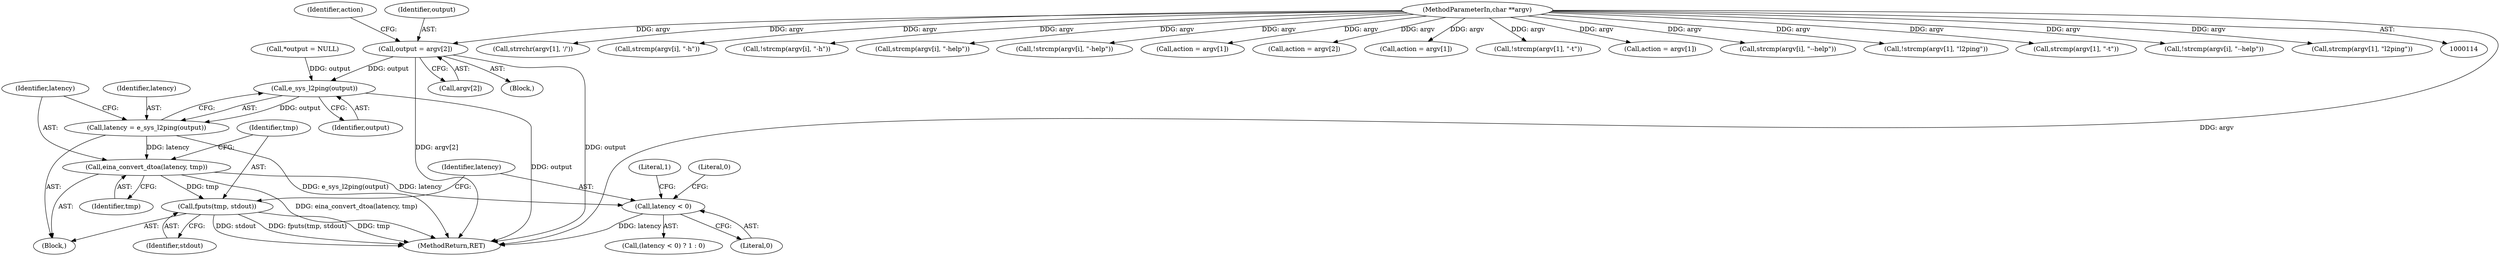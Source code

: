 digraph "0_enlightment_666df815cd86a50343859bce36c5cf968c5f38b0@array" {
"1000216" [label="(Call,output = argv[2])"];
"1000116" [label="(MethodParameterIn,char **argv)"];
"1000378" [label="(Call,e_sys_l2ping(output))"];
"1000376" [label="(Call,latency = e_sys_l2ping(output))"];
"1000380" [label="(Call,eina_convert_dtoa(latency, tmp))"];
"1000383" [label="(Call,fputs(tmp, stdout))"];
"1000388" [label="(Call,latency < 0)"];
"1000384" [label="(Identifier,tmp)"];
"1000381" [label="(Identifier,latency)"];
"1000226" [label="(Call,strrchr(argv[1], '/'))"];
"1000154" [label="(Call,strcmp(argv[i], \"-h\"))"];
"1000391" [label="(Literal,1)"];
"1000373" [label="(Block,)"];
"1000153" [label="(Call,!strcmp(argv[i], \"-h\"))"];
"1000387" [label="(Call,(latency < 0) ? 1 : 0)"];
"1000161" [label="(Call,strcmp(argv[i], \"-help\"))"];
"1000216" [label="(Call,output = argv[2])"];
"1000160" [label="(Call,!strcmp(argv[i], \"-help\"))"];
"1000383" [label="(Call,fputs(tmp, stdout))"];
"1000377" [label="(Identifier,latency)"];
"1000382" [label="(Identifier,tmp)"];
"1000378" [label="(Call,e_sys_l2ping(output))"];
"1000274" [label="(Call,action = argv[1])"];
"1000197" [label="(Call,action = argv[2])"];
"1000211" [label="(Call,action = argv[1])"];
"1000376" [label="(Call,latency = e_sys_l2ping(output))"];
"1000379" [label="(Identifier,output)"];
"1000187" [label="(Call,!strcmp(argv[1], \"-t\"))"];
"1000263" [label="(Call,action = argv[1])"];
"1000730" [label="(MethodReturn,RET)"];
"1000116" [label="(MethodParameterIn,char **argv)"];
"1000167" [label="(Call,strcmp(argv[i], \"--help\"))"];
"1000204" [label="(Call,!strcmp(argv[1], \"l2ping\"))"];
"1000285" [label="(Identifier,action)"];
"1000217" [label="(Identifier,output)"];
"1000392" [label="(Literal,0)"];
"1000390" [label="(Literal,0)"];
"1000388" [label="(Call,latency < 0)"];
"1000188" [label="(Call,strcmp(argv[1], \"-t\"))"];
"1000130" [label="(Call,*output = NULL)"];
"1000166" [label="(Call,!strcmp(argv[i], \"--help\"))"];
"1000380" [label="(Call,eina_convert_dtoa(latency, tmp))"];
"1000389" [label="(Identifier,latency)"];
"1000218" [label="(Call,argv[2])"];
"1000385" [label="(Identifier,stdout)"];
"1000205" [label="(Call,strcmp(argv[1], \"l2ping\"))"];
"1000210" [label="(Block,)"];
"1000216" -> "1000210"  [label="AST: "];
"1000216" -> "1000218"  [label="CFG: "];
"1000217" -> "1000216"  [label="AST: "];
"1000218" -> "1000216"  [label="AST: "];
"1000285" -> "1000216"  [label="CFG: "];
"1000216" -> "1000730"  [label="DDG: output"];
"1000216" -> "1000730"  [label="DDG: argv[2]"];
"1000116" -> "1000216"  [label="DDG: argv"];
"1000216" -> "1000378"  [label="DDG: output"];
"1000116" -> "1000114"  [label="AST: "];
"1000116" -> "1000730"  [label="DDG: argv"];
"1000116" -> "1000153"  [label="DDG: argv"];
"1000116" -> "1000154"  [label="DDG: argv"];
"1000116" -> "1000160"  [label="DDG: argv"];
"1000116" -> "1000161"  [label="DDG: argv"];
"1000116" -> "1000166"  [label="DDG: argv"];
"1000116" -> "1000167"  [label="DDG: argv"];
"1000116" -> "1000187"  [label="DDG: argv"];
"1000116" -> "1000188"  [label="DDG: argv"];
"1000116" -> "1000197"  [label="DDG: argv"];
"1000116" -> "1000204"  [label="DDG: argv"];
"1000116" -> "1000205"  [label="DDG: argv"];
"1000116" -> "1000211"  [label="DDG: argv"];
"1000116" -> "1000226"  [label="DDG: argv"];
"1000116" -> "1000263"  [label="DDG: argv"];
"1000116" -> "1000274"  [label="DDG: argv"];
"1000378" -> "1000376"  [label="AST: "];
"1000378" -> "1000379"  [label="CFG: "];
"1000379" -> "1000378"  [label="AST: "];
"1000376" -> "1000378"  [label="CFG: "];
"1000378" -> "1000730"  [label="DDG: output"];
"1000378" -> "1000376"  [label="DDG: output"];
"1000130" -> "1000378"  [label="DDG: output"];
"1000376" -> "1000373"  [label="AST: "];
"1000377" -> "1000376"  [label="AST: "];
"1000381" -> "1000376"  [label="CFG: "];
"1000376" -> "1000730"  [label="DDG: e_sys_l2ping(output)"];
"1000376" -> "1000380"  [label="DDG: latency"];
"1000380" -> "1000373"  [label="AST: "];
"1000380" -> "1000382"  [label="CFG: "];
"1000381" -> "1000380"  [label="AST: "];
"1000382" -> "1000380"  [label="AST: "];
"1000384" -> "1000380"  [label="CFG: "];
"1000380" -> "1000730"  [label="DDG: eina_convert_dtoa(latency, tmp)"];
"1000380" -> "1000383"  [label="DDG: tmp"];
"1000380" -> "1000388"  [label="DDG: latency"];
"1000383" -> "1000373"  [label="AST: "];
"1000383" -> "1000385"  [label="CFG: "];
"1000384" -> "1000383"  [label="AST: "];
"1000385" -> "1000383"  [label="AST: "];
"1000389" -> "1000383"  [label="CFG: "];
"1000383" -> "1000730"  [label="DDG: fputs(tmp, stdout)"];
"1000383" -> "1000730"  [label="DDG: tmp"];
"1000383" -> "1000730"  [label="DDG: stdout"];
"1000388" -> "1000387"  [label="AST: "];
"1000388" -> "1000390"  [label="CFG: "];
"1000389" -> "1000388"  [label="AST: "];
"1000390" -> "1000388"  [label="AST: "];
"1000391" -> "1000388"  [label="CFG: "];
"1000392" -> "1000388"  [label="CFG: "];
"1000388" -> "1000730"  [label="DDG: latency"];
}
